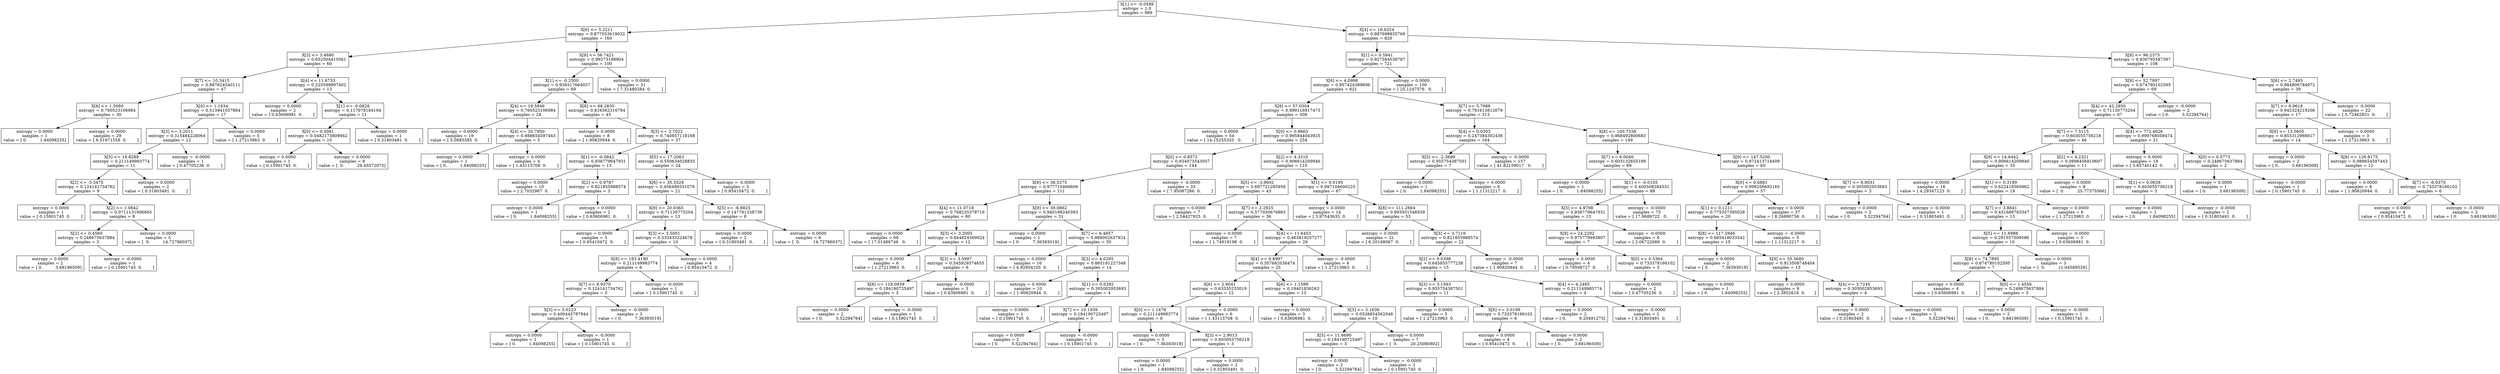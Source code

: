 digraph Tree {
0 [label="X[1] <= -0.0598\nentropy = 1.0\nsamples = 989", shape="box"] ;
1 [label="X[6] <= 5.2211\nentropy = 0.877053619032\nsamples = 160", shape="box"] ;
0 -> 1 ;
2 [label="X[3] <= 3.4680\nentropy = 0.652504410561\nsamples = 60", shape="box"] ;
1 -> 2 ;
3 [label="X[7] <= 10.3415\nentropy = 0.887824540111\nsamples = 47", shape="box"] ;
2 -> 3 ;
4 [label="X[6] <= 1.5080\nentropy = 0.760523106984\nsamples = 30", shape="box"] ;
3 -> 4 ;
5 [label="entropy = 0.0000\nsamples = 1\nvalue = [ 0.          1.84098255]", shape="box"] ;
4 -> 5 ;
6 [label="entropy = 0.0000\nsamples = 29\nvalue = [ 6.51971558  0.        ]", shape="box"] ;
4 -> 6 ;
7 [label="X[0] <= 1.1634\nentropy = 0.513941057884\nsamples = 17", shape="box"] ;
3 -> 7 ;
8 [label="X[3] <= 3.2011\nentropy = 0.315484228064\nsamples = 12", shape="box"] ;
7 -> 8 ;
9 [label="X[5] <= 18.8289\nentropy = 0.211149983774\nsamples = 11", shape="box"] ;
8 -> 9 ;
10 [label="X[2] <= -3.3475\nentropy = 0.124141734762\nsamples = 9", shape="box"] ;
9 -> 10 ;
11 [label="entropy = 0.0000\nsamples = 1\nvalue = [ 0.15901745  0.        ]", shape="box"] ;
10 -> 11 ;
12 [label="X[2] <= 1.0642\nentropy = 0.0711131906665\nsamples = 8", shape="box"] ;
10 -> 12 ;
13 [label="X[2] <= 0.4560\nentropy = 0.248675637884\nsamples = 3", shape="box"] ;
12 -> 13 ;
14 [label="entropy = 0.0000\nsamples = 2\nvalue = [ 0.          3.68196509]", shape="box"] ;
13 -> 14 ;
15 [label="entropy = -0.0000\nsamples = 1\nvalue = [ 0.15901745  0.        ]", shape="box"] ;
13 -> 15 ;
16 [label="entropy = 0.0000\nsamples = 5\nvalue = [  0.          14.72786037]", shape="box"] ;
12 -> 16 ;
17 [label="entropy = 0.0000\nsamples = 2\nvalue = [ 0.31803491  0.        ]", shape="box"] ;
9 -> 17 ;
18 [label="entropy = -0.0000\nsamples = 1\nvalue = [ 0.47705236  0.        ]", shape="box"] ;
8 -> 18 ;
19 [label="entropy = 0.0000\nsamples = 5\nvalue = [ 1.27213963  0.        ]", shape="box"] ;
7 -> 19 ;
20 [label="X[4] <= 11.6733\nentropy = 0.225599897402\nsamples = 13", shape="box"] ;
2 -> 20 ;
21 [label="entropy = 0.0000\nsamples = 2\nvalue = [ 0.63606981  0.        ]", shape="box"] ;
20 -> 21 ;
22 [label="X[1] <= -0.0828\nentropy = 0.117978184194\nsamples = 11", shape="box"] ;
20 -> 22 ;
23 [label="X[0] <= 0.3081\nentropy = 0.0482173809942\nsamples = 10", shape="box"] ;
22 -> 23 ;
24 [label="entropy = 0.0000\nsamples = 1\nvalue = [ 0.15901745  0.        ]", shape="box"] ;
23 -> 24 ;
25 [label="entropy = 0.0000\nsamples = 9\nvalue = [  0.          29.45572075]", shape="box"] ;
23 -> 25 ;
26 [label="entropy = 0.0000\nsamples = 1\nvalue = [ 0.31803491  0.        ]", shape="box"] ;
22 -> 26 ;
27 [label="X[9] <= 56.7421\nentropy = 0.99273188904\nsamples = 100", shape="box"] ;
1 -> 27 ;
28 [label="X[1] <= -0.2500\nentropy = 0.939317664037\nsamples = 69", shape="box"] ;
27 -> 28 ;
29 [label="X[4] <= 19.5846\nentropy = 0.760523106984\nsamples = 24", shape="box"] ;
28 -> 29 ;
30 [label="entropy = 0.0000\nsamples = 19\nvalue = [ 5.0885585  0.       ]", shape="box"] ;
29 -> 30 ;
31 [label="X[4] <= 20.7950\nentropy = 0.988654597443\nsamples = 5", shape="box"] ;
29 -> 31 ;
32 [label="entropy = 0.0000\nsamples = 1\nvalue = [ 0.          1.84098255]", shape="box"] ;
31 -> 32 ;
33 [label="entropy = 0.0000\nsamples = 4\nvalue = [ 1.43115708  0.        ]", shape="box"] ;
31 -> 33 ;
34 [label="X[8] <= 68.2830\nentropy = 0.816562316794\nsamples = 45", shape="box"] ;
28 -> 34 ;
35 [label="entropy = 0.0000\nsamples = 8\nvalue = [ 1.90820944  0.        ]", shape="box"] ;
34 -> 35 ;
36 [label="X[3] <= 2.7022\nentropy = 0.740857118168\nsamples = 37", shape="box"] ;
34 -> 36 ;
37 [label="X[1] <= -0.0842\nentropy = 0.938779647931\nsamples = 13", shape="box"] ;
36 -> 37 ;
38 [label="entropy = 0.0000\nsamples = 10\nvalue = [ 2.7032967  0.       ]", shape="box"] ;
37 -> 38 ;
39 [label="X[2] <= 0.9787\nentropy = 0.821855988574\nsamples = 3", shape="box"] ;
37 -> 39 ;
40 [label="entropy = 0.0000\nsamples = 1\nvalue = [ 0.          1.84098255]", shape="box"] ;
39 -> 40 ;
41 [label="entropy = 0.0000\nsamples = 2\nvalue = [ 0.63606981  0.        ]", shape="box"] ;
39 -> 41 ;
42 [label="X[5] <= 17.2063\nentropy = 0.550634028833\nsamples = 24", shape="box"] ;
36 -> 42 ;
43 [label="X[6] <= 35.5529\nentropy = 0.456489331079\nsamples = 21", shape="box"] ;
42 -> 43 ;
44 [label="X[9] <= 20.0365\nentropy = 0.71130775204\nsamples = 13", shape="box"] ;
43 -> 44 ;
45 [label="entropy = 0.0000\nsamples = 3\nvalue = [ 0.95410472  0.        ]", shape="box"] ;
44 -> 45 ;
46 [label="X[3] <= 3.5001\nentropy = 0.533433224678\nsamples = 10", shape="box"] ;
44 -> 46 ;
47 [label="X[8] <= 183.4190\nentropy = 0.211149983774\nsamples = 6", shape="box"] ;
46 -> 47 ;
48 [label="X[7] <= 8.9370\nentropy = 0.124141734762\nsamples = 5", shape="box"] ;
47 -> 48 ;
49 [label="X[3] <= 3.0223\nentropy = 0.400445787944\nsamples = 2", shape="box"] ;
48 -> 49 ;
50 [label="entropy = 0.0000\nsamples = 1\nvalue = [ 0.          1.84098255]", shape="box"] ;
49 -> 50 ;
51 [label="entropy = -0.0000\nsamples = 1\nvalue = [ 0.15901745  0.        ]", shape="box"] ;
49 -> 51 ;
52 [label="entropy = -0.0000\nsamples = 3\nvalue = [ 0.          7.36393019]", shape="box"] ;
48 -> 52 ;
53 [label="entropy = -0.0000\nsamples = 1\nvalue = [ 0.15901745  0.        ]", shape="box"] ;
47 -> 53 ;
54 [label="entropy = 0.0000\nsamples = 4\nvalue = [ 0.95410472  0.        ]", shape="box"] ;
46 -> 54 ;
55 [label="X[5] <= -6.8825\nentropy = 0.147781358739\nsamples = 8", shape="box"] ;
43 -> 55 ;
56 [label="entropy = 0.0000\nsamples = 2\nvalue = [ 0.31803491  0.        ]", shape="box"] ;
55 -> 56 ;
57 [label="entropy = 0.0000\nsamples = 6\nvalue = [  0.          14.72786037]", shape="box"] ;
55 -> 57 ;
58 [label="entropy = -0.0000\nsamples = 3\nvalue = [ 0.95410472  0.        ]", shape="box"] ;
42 -> 58 ;
59 [label="entropy = 0.0000\nsamples = 31\nvalue = [ 7.31480284  0.        ]", shape="box"] ;
27 -> 59 ;
60 [label="X[4] <= 16.6324\nentropy = 0.987698835769\nsamples = 829", shape="box"] ;
0 -> 60 ;
61 [label="X[1] <= 0.5941\nentropy = 0.927584038787\nsamples = 721", shape="box"] ;
60 -> 61 ;
62 [label="X[6] <= 4.0998\nentropy = 0.957424389606\nsamples = 621", shape="box"] ;
61 -> 62 ;
63 [label="X[8] <= 57.0304\nentropy = 0.999116917473\nsamples = 308", shape="box"] ;
62 -> 63 ;
64 [label="entropy = 0.0000\nsamples = 54\nvalue = [ 14.15255333   0.        ]", shape="box"] ;
63 -> 64 ;
65 [label="X[0] <= 0.9663\nentropy = 0.995844043925\nsamples = 254", shape="box"] ;
63 -> 65 ;
66 [label="X[0] <= 0.8572\nentropy = 0.934073543057\nsamples = 144", shape="box"] ;
65 -> 66 ;
67 [label="X[9] <= 38.5275\nentropy = 0.977710466609\nsamples = 111", shape="box"] ;
66 -> 67 ;
68 [label="X[4] <= 11.0718\nentropy = 0.768235378716\nsamples = 80", shape="box"] ;
67 -> 68 ;
69 [label="entropy = 0.0000\nsamples = 68\nvalue = [ 17.01486749   0.        ]", shape="box"] ;
68 -> 69 ;
70 [label="X[3] <= 3.2005\nentropy = 0.844824569024\nsamples = 12", shape="box"] ;
68 -> 70 ;
71 [label="entropy = 0.0000\nsamples = 6\nvalue = [ 1.27213963  0.        ]", shape="box"] ;
70 -> 71 ;
72 [label="X[3] <= 3.5997\nentropy = 0.545929374655\nsamples = 6", shape="box"] ;
70 -> 72 ;
73 [label="X[8] <= 118.0939\nentropy = 0.184190725497\nsamples = 3", shape="box"] ;
72 -> 73 ;
74 [label="entropy = 0.0000\nsamples = 2\nvalue = [ 0.          5.52294764]", shape="box"] ;
73 -> 74 ;
75 [label="entropy = -0.0000\nsamples = 1\nvalue = [ 0.15901745  0.        ]", shape="box"] ;
73 -> 75 ;
76 [label="entropy = -0.0000\nsamples = 3\nvalue = [ 0.63606981  0.        ]", shape="box"] ;
72 -> 76 ;
77 [label="X[9] <= 39.0862\nentropy = 0.940188240393\nsamples = 31", shape="box"] ;
67 -> 77 ;
78 [label="entropy = 0.0000\nsamples = 1\nvalue = [ 0.          7.36393019]", shape="box"] ;
77 -> 78 ;
79 [label="X[7] <= 6.4857\nentropy = 0.988002637924\nsamples = 30", shape="box"] ;
77 -> 79 ;
80 [label="entropy = 0.0000\nsamples = 16\nvalue = [ 4.92954105  0.        ]", shape="box"] ;
79 -> 80 ;
81 [label="X[3] <= 4.0295\nentropy = 0.865191227348\nsamples = 14", shape="box"] ;
79 -> 81 ;
82 [label="entropy = 0.0000\nsamples = 10\nvalue = [ 1.90820944  0.        ]", shape="box"] ;
81 -> 82 ;
83 [label="X[1] <= 0.0292\nentropy = 0.305002953693\nsamples = 4", shape="box"] ;
81 -> 83 ;
84 [label="entropy = 0.0000\nsamples = 1\nvalue = [ 0.15901745  0.        ]", shape="box"] ;
83 -> 84 ;
85 [label="X[7] <= 10.1939\nentropy = 0.184190725497\nsamples = 3", shape="box"] ;
83 -> 85 ;
86 [label="entropy = 0.0000\nsamples = 2\nvalue = [ 0.          5.52294764]", shape="box"] ;
85 -> 86 ;
87 [label="entropy = -0.0000\nsamples = 1\nvalue = [ 0.15901745  0.        ]", shape="box"] ;
85 -> 87 ;
88 [label="entropy = -0.0000\nsamples = 33\nvalue = [ 7.95087266  0.        ]", shape="box"] ;
66 -> 88 ;
89 [label="X[2] <= 4.3310\nentropy = 0.906614209946\nsamples = 110", shape="box"] ;
65 -> 89 ;
90 [label="X[5] <= -3.9602\nentropy = 0.697721285958\nsamples = 43", shape="box"] ;
89 -> 90 ;
91 [label="entropy = 0.0000\nsamples = 7\nvalue = [ 2.54427925  0.        ]", shape="box"] ;
90 -> 91 ;
92 [label="X[7] <= 2.2925\nentropy = 0.577050676883\nsamples = 36", shape="box"] ;
90 -> 92 ;
93 [label="entropy = 0.0000\nsamples = 7\nvalue = [ 1.74919198  0.        ]", shape="box"] ;
92 -> 93 ;
94 [label="X[4] <= 11.6453\nentropy = 0.463819257277\nsamples = 29", shape="box"] ;
92 -> 94 ;
95 [label="X[4] <= 6.8997\nentropy = 0.357682036474\nsamples = 25", shape="box"] ;
94 -> 95 ;
96 [label="X[6] <= 2.9041\nentropy = 0.63355233019\nsamples = 12", shape="box"] ;
95 -> 96 ;
97 [label="X[0] <= 1.1478\nentropy = 0.211149983774\nsamples = 6", shape="box"] ;
96 -> 97 ;
98 [label="entropy = 0.0000\nsamples = 3\nvalue = [ 0.          7.36393019]", shape="box"] ;
97 -> 98 ;
99 [label="X[3] <= 2.9013\nentropy = 0.603055756218\nsamples = 3", shape="box"] ;
97 -> 99 ;
100 [label="entropy = 0.0000\nsamples = 1\nvalue = [ 0.          1.84098255]", shape="box"] ;
99 -> 100 ;
101 [label="entropy = 0.0000\nsamples = 2\nvalue = [ 0.31803491  0.        ]", shape="box"] ;
99 -> 101 ;
102 [label="entropy = 0.0000\nsamples = 6\nvalue = [ 1.43115708  0.        ]", shape="box"] ;
96 -> 102 ;
103 [label="X[6] <= 1.1599\nentropy = 0.19401836263\nsamples = 13", shape="box"] ;
95 -> 103 ;
104 [label="entropy = 0.0000\nsamples = 3\nvalue = [ 0.63606981  0.        ]", shape="box"] ;
103 -> 104 ;
105 [label="X[3] <= 3.1636\nentropy = 0.0538854562048\nsamples = 10", shape="box"] ;
103 -> 105 ;
106 [label="X[5] <= 11.6690\nentropy = 0.184190725497\nsamples = 3", shape="box"] ;
105 -> 106 ;
107 [label="entropy = 0.0000\nsamples = 2\nvalue = [ 0.          5.52294764]", shape="box"] ;
106 -> 107 ;
108 [label="entropy = -0.0000\nsamples = 1\nvalue = [ 0.15901745  0.        ]", shape="box"] ;
106 -> 108 ;
109 [label="entropy = 0.0000\nsamples = 7\nvalue = [  0.          20.25080802]", shape="box"] ;
105 -> 109 ;
110 [label="entropy = -0.0000\nsamples = 4\nvalue = [ 1.27213963  0.        ]", shape="box"] ;
94 -> 110 ;
111 [label="X[1] <= 0.0195\nentropy = 0.997104600225\nsamples = 67", shape="box"] ;
89 -> 111 ;
112 [label="entropy = 0.0000\nsamples = 14\nvalue = [ 3.97543633  0.        ]", shape="box"] ;
111 -> 112 ;
113 [label="X[8] <= 111.2664\nentropy = 0.993501546939\nsamples = 53", shape="box"] ;
111 -> 113 ;
114 [label="entropy = 0.0000\nsamples = 31\nvalue = [ 6.20168067  0.        ]", shape="box"] ;
113 -> 114 ;
115 [label="X[3] <= 3.7116\nentropy = 0.821855988574\nsamples = 22", shape="box"] ;
113 -> 115 ;
116 [label="X[2] <= 9.0398\nentropy = 0.645855777238\nsamples = 15", shape="box"] ;
115 -> 116 ;
117 [label="X[3] <= 3.1593\nentropy = 0.955754387501\nsamples = 11", shape="box"] ;
116 -> 117 ;
118 [label="entropy = 0.0000\nsamples = 5\nvalue = [ 1.27213963  0.        ]", shape="box"] ;
117 -> 118 ;
119 [label="X[6] <= 3.0199\nentropy = 0.733378166102\nsamples = 6", shape="box"] ;
117 -> 119 ;
120 [label="entropy = 0.0000\nsamples = 4\nvalue = [ 0.95410472  0.        ]", shape="box"] ;
119 -> 120 ;
121 [label="entropy = 0.0000\nsamples = 2\nvalue = [ 0.          3.68196509]", shape="box"] ;
119 -> 121 ;
122 [label="X[4] <= 4.2485\nentropy = 0.211149983774\nsamples = 4", shape="box"] ;
116 -> 122 ;
123 [label="entropy = 0.0000\nsamples = 2\nvalue = [ 0.          9.20491273]", shape="box"] ;
122 -> 123 ;
124 [label="entropy = -0.0000\nsamples = 2\nvalue = [ 0.31803491  0.        ]", shape="box"] ;
122 -> 124 ;
125 [label="entropy = -0.0000\nsamples = 7\nvalue = [ 1.90820944  0.        ]", shape="box"] ;
115 -> 125 ;
126 [label="X[7] <= 5.7988\nentropy = 0.791613812679\nsamples = 313", shape="box"] ;
62 -> 126 ;
127 [label="X[4] <= 0.0303\nentropy = 0.247384302436\nsamples = 164", shape="box"] ;
126 -> 127 ;
128 [label="X[5] <= -2.3689\nentropy = 0.955754387501\nsamples = 7", shape="box"] ;
127 -> 128 ;
129 [label="entropy = 0.0000\nsamples = 1\nvalue = [ 0.          1.84098255]", shape="box"] ;
128 -> 129 ;
130 [label="entropy = 0.0000\nsamples = 6\nvalue = [ 1.11312217  0.        ]", shape="box"] ;
128 -> 130 ;
131 [label="entropy = -0.0000\nsamples = 157\nvalue = [ 41.82159017   0.        ]", shape="box"] ;
127 -> 131 ;
132 [label="X[8] <= 100.7338\nentropy = 0.968492800683\nsamples = 149", shape="box"] ;
126 -> 132 ;
133 [label="X[7] <= 6.0040\nentropy = 0.603132655199\nsamples = 89", shape="box"] ;
132 -> 133 ;
134 [label="entropy = 0.0000\nsamples = 1\nvalue = [ 0.          1.84098255]", shape="box"] ;
133 -> 134 ;
135 [label="X[1] <= -0.0105\nentropy = 0.400508284531\nsamples = 88", shape="box"] ;
133 -> 135 ;
136 [label="X[5] <= 4.9798\nentropy = 0.938779647931\nsamples = 13", shape="box"] ;
135 -> 136 ;
137 [label="X[9] <= 24.2292\nentropy = 0.975779693807\nsamples = 7", shape="box"] ;
136 -> 137 ;
138 [label="entropy = 0.0000\nsamples = 4\nvalue = [ 0.79508727  0.        ]", shape="box"] ;
137 -> 138 ;
139 [label="X[0] <= 0.5364\nentropy = 0.733378166102\nsamples = 3", shape="box"] ;
137 -> 139 ;
140 [label="entropy = 0.0000\nsamples = 2\nvalue = [ 0.47705236  0.        ]", shape="box"] ;
139 -> 140 ;
141 [label="entropy = 0.0000\nsamples = 1\nvalue = [ 0.          1.84098255]", shape="box"] ;
139 -> 141 ;
142 [label="entropy = -0.0000\nsamples = 6\nvalue = [ 2.06722689  0.        ]", shape="box"] ;
136 -> 142 ;
143 [label="entropy = -0.0000\nsamples = 75\nvalue = [ 17.9689722   0.       ]", shape="box"] ;
135 -> 143 ;
144 [label="X[9] <= 147.5200\nentropy = 0.972413714409\nsamples = 60", shape="box"] ;
132 -> 144 ;
145 [label="X[0] <= 0.6881\nentropy = 0.999256693165\nsamples = 57", shape="box"] ;
144 -> 145 ;
146 [label="X[1] <= 0.1211\nentropy = 0.775357395028\nsamples = 20", shape="box"] ;
145 -> 146 ;
147 [label="X[8] <= 117.2946\nentropy = 0.665418033542\nsamples = 15", shape="box"] ;
146 -> 147 ;
148 [label="entropy = 0.0000\nsamples = 2\nvalue = [ 0.          7.36393019]", shape="box"] ;
147 -> 148 ;
149 [label="X[9] <= 55.5680\nentropy = 0.913508748404\nsamples = 13", shape="box"] ;
147 -> 149 ;
150 [label="entropy = 0.0000\nsamples = 9\nvalue = [ 2.3852618  0.       ]", shape="box"] ;
149 -> 150 ;
151 [label="X[4] <= 3.7245\nentropy = 0.305002953693\nsamples = 4", shape="box"] ;
149 -> 151 ;
152 [label="entropy = 0.0000\nsamples = 2\nvalue = [ 0.31803491  0.        ]", shape="box"] ;
151 -> 152 ;
153 [label="entropy = 0.0000\nsamples = 2\nvalue = [ 0.          5.52294764]", shape="box"] ;
151 -> 153 ;
154 [label="entropy = -0.0000\nsamples = 5\nvalue = [ 1.11312217  0.        ]", shape="box"] ;
146 -> 154 ;
155 [label="entropy = 0.0000\nsamples = 37\nvalue = [ 8.26890756  0.        ]", shape="box"] ;
145 -> 155 ;
156 [label="X[7] <= 8.9031\nentropy = 0.305002953693\nsamples = 3", shape="box"] ;
144 -> 156 ;
157 [label="entropy = 0.0000\nsamples = 2\nvalue = [ 0.          5.52294764]", shape="box"] ;
156 -> 157 ;
158 [label="entropy = -0.0000\nsamples = 1\nvalue = [ 0.31803491  0.        ]", shape="box"] ;
156 -> 158 ;
159 [label="entropy = 0.0000\nsamples = 100\nvalue = [ 25.1247576   0.       ]", shape="box"] ;
61 -> 159 ;
160 [label="X[8] <= 96.2373\nentropy = 0.830795587397\nsamples = 108", shape="box"] ;
60 -> 160 ;
161 [label="X[9] <= 52.7897\nentropy = 0.674780102595\nsamples = 69", shape="box"] ;
160 -> 161 ;
162 [label="X[4] <= 42.2850\nentropy = 0.71130775204\nsamples = 67", shape="box"] ;
161 -> 162 ;
163 [label="X[7] <= 7.5115\nentropy = 0.603055756218\nsamples = 46", shape="box"] ;
162 -> 163 ;
164 [label="X[9] <= 14.6442\nentropy = 0.906614209946\nsamples = 35", shape="box"] ;
163 -> 164 ;
165 [label="entropy = 0.0000\nsamples = 16\nvalue = [ 4.29347123  0.        ]", shape="box"] ;
164 -> 165 ;
166 [label="X[1] <= 0.3189\nentropy = 0.622418560962\nsamples = 19", shape="box"] ;
164 -> 166 ;
167 [label="X[7] <= 3.8641\nentropy = 0.431668763347\nsamples = 13", shape="box"] ;
166 -> 167 ;
168 [label="X[5] <= 11.6988\nentropy = 0.291557509586\nsamples = 10", shape="box"] ;
167 -> 168 ;
169 [label="X[8] <= 74.7895\nentropy = 0.674780102595\nsamples = 7", shape="box"] ;
168 -> 169 ;
170 [label="entropy = 0.0000\nsamples = 4\nvalue = [ 0.63606981  0.        ]", shape="box"] ;
169 -> 170 ;
171 [label="X[0] <= 1.4556\nentropy = 0.248675637884\nsamples = 3", shape="box"] ;
169 -> 171 ;
172 [label="entropy = 0.0000\nsamples = 2\nvalue = [ 0.          3.68196509]", shape="box"] ;
171 -> 172 ;
173 [label="entropy = -0.0000\nsamples = 1\nvalue = [ 0.15901745  0.        ]", shape="box"] ;
171 -> 173 ;
174 [label="entropy = 0.0000\nsamples = 3\nvalue = [  0.          11.04589528]", shape="box"] ;
168 -> 174 ;
175 [label="entropy = -0.0000\nsamples = 3\nvalue = [ 0.63606981  0.        ]", shape="box"] ;
167 -> 175 ;
176 [label="entropy = 0.0000\nsamples = 6\nvalue = [ 1.27213963  0.        ]", shape="box"] ;
166 -> 176 ;
177 [label="X[2] <= 4.2321\nentropy = 0.0898456819607\nsamples = 11", shape="box"] ;
163 -> 177 ;
178 [label="entropy = 0.0000\nsamples = 8\nvalue = [  0.          25.77375566]", shape="box"] ;
177 -> 178 ;
179 [label="X[1] <= 0.0638\nentropy = 0.603055756218\nsamples = 3", shape="box"] ;
177 -> 179 ;
180 [label="entropy = 0.0000\nsamples = 1\nvalue = [ 0.          1.84098255]", shape="box"] ;
179 -> 180 ;
181 [label="entropy = -0.0000\nsamples = 2\nvalue = [ 0.31803491  0.        ]", shape="box"] ;
179 -> 181 ;
182 [label="X[4] <= 772.4626\nentropy = 0.999768058474\nsamples = 21", shape="box"] ;
162 -> 182 ;
183 [label="entropy = 0.0000\nsamples = 19\nvalue = [ 3.65740142  0.        ]", shape="box"] ;
182 -> 183 ;
184 [label="X[0] <= 0.5773\nentropy = 0.248675637884\nsamples = 2", shape="box"] ;
182 -> 184 ;
185 [label="entropy = 0.0000\nsamples = 1\nvalue = [ 0.          3.68196509]", shape="box"] ;
184 -> 185 ;
186 [label="entropy = -0.0000\nsamples = 1\nvalue = [ 0.15901745  0.        ]", shape="box"] ;
184 -> 186 ;
187 [label="entropy = -0.0000\nsamples = 2\nvalue = [ 0.          5.52294764]", shape="box"] ;
161 -> 187 ;
188 [label="X[6] <= 2.7493\nentropy = 0.984806784972\nsamples = 39", shape="box"] ;
160 -> 188 ;
189 [label="X[7] <= 6.9618\nentropy = 0.942324219206\nsamples = 17", shape="box"] ;
188 -> 189 ;
190 [label="X[9] <= 13.5605\nentropy = 0.855312966617\nsamples = 14", shape="box"] ;
189 -> 190 ;
191 [label="entropy = 0.0000\nsamples = 2\nvalue = [ 0.          3.68196509]", shape="box"] ;
190 -> 191 ;
192 [label="X[8] <= 126.8175\nentropy = 0.988654597443\nsamples = 12", shape="box"] ;
190 -> 192 ;
193 [label="entropy = 0.0000\nsamples = 6\nvalue = [ 1.90820944  0.        ]", shape="box"] ;
192 -> 193 ;
194 [label="X[7] <= -6.0370\nentropy = 0.733378166102\nsamples = 6", shape="box"] ;
192 -> 194 ;
195 [label="entropy = 0.0000\nsamples = 4\nvalue = [ 0.95410472  0.        ]", shape="box"] ;
194 -> 195 ;
196 [label="entropy = -0.0000\nsamples = 2\nvalue = [ 0.          3.68196509]", shape="box"] ;
194 -> 196 ;
197 [label="entropy = 0.0000\nsamples = 3\nvalue = [ 1.27213963  0.        ]", shape="box"] ;
189 -> 197 ;
198 [label="entropy = -0.0000\nsamples = 22\nvalue = [ 5.72462831  0.        ]", shape="box"] ;
188 -> 198 ;
}